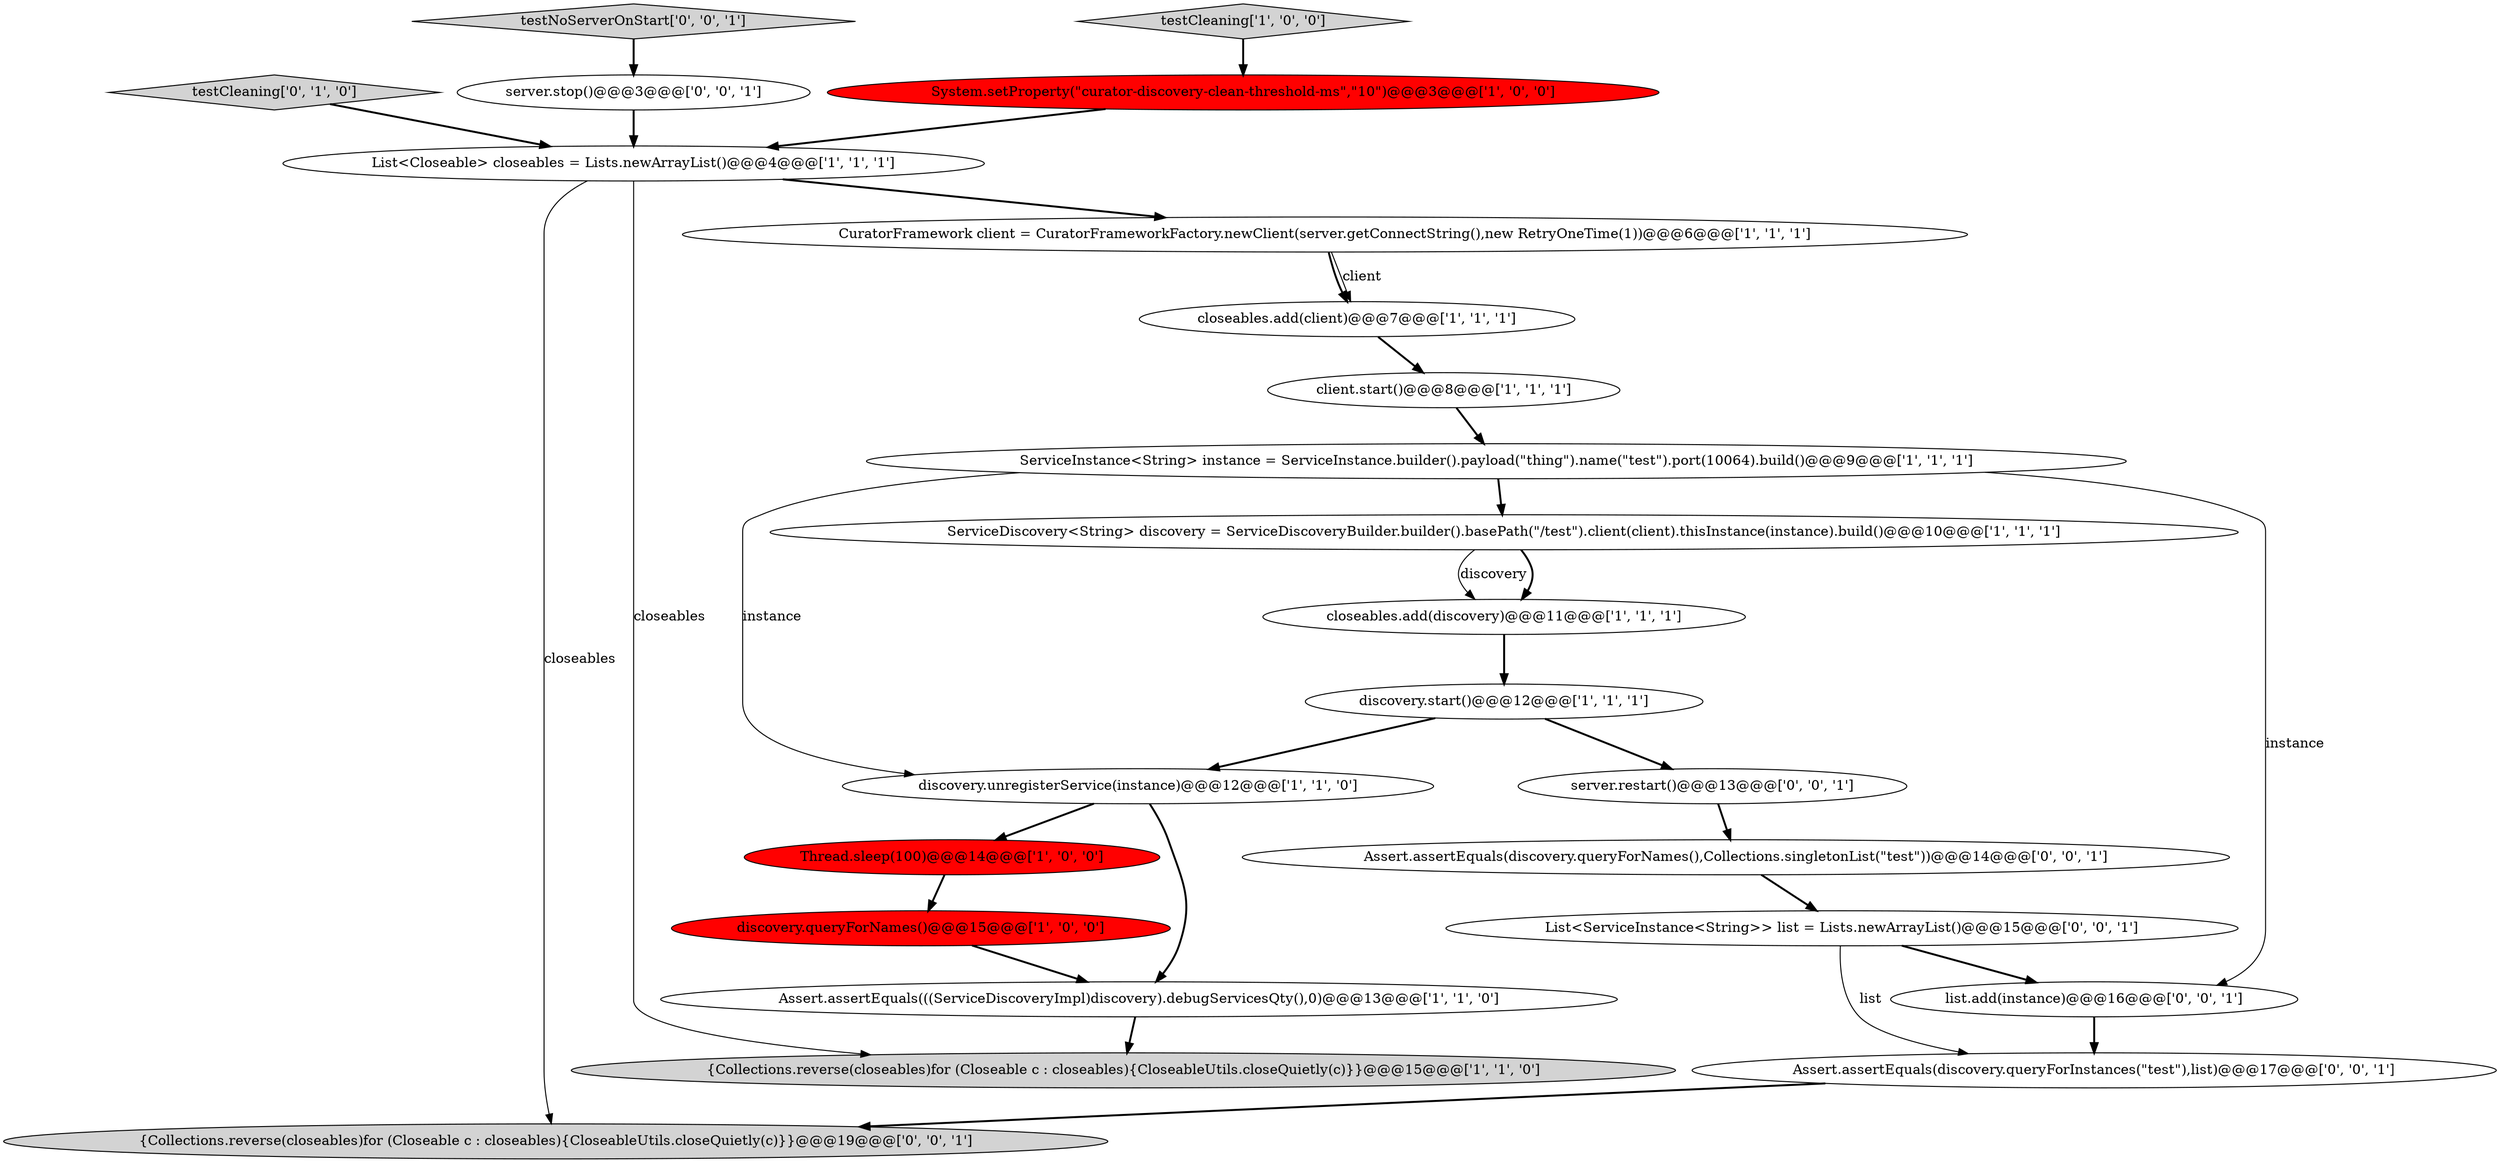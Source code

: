 digraph {
7 [style = filled, label = "client.start()@@@8@@@['1', '1', '1']", fillcolor = white, shape = ellipse image = "AAA0AAABBB1BBB"];
1 [style = filled, label = "discovery.unregisterService(instance)@@@12@@@['1', '1', '0']", fillcolor = white, shape = ellipse image = "AAA0AAABBB1BBB"];
8 [style = filled, label = "ServiceInstance<String> instance = ServiceInstance.builder().payload(\"thing\").name(\"test\").port(10064).build()@@@9@@@['1', '1', '1']", fillcolor = white, shape = ellipse image = "AAA0AAABBB1BBB"];
5 [style = filled, label = "ServiceDiscovery<String> discovery = ServiceDiscoveryBuilder.builder().basePath(\"/test\").client(client).thisInstance(instance).build()@@@10@@@['1', '1', '1']", fillcolor = white, shape = ellipse image = "AAA0AAABBB1BBB"];
13 [style = filled, label = "Assert.assertEquals(((ServiceDiscoveryImpl)discovery).debugServicesQty(),0)@@@13@@@['1', '1', '0']", fillcolor = white, shape = ellipse image = "AAA0AAABBB1BBB"];
15 [style = filled, label = "testCleaning['0', '1', '0']", fillcolor = lightgray, shape = diamond image = "AAA0AAABBB2BBB"];
6 [style = filled, label = "closeables.add(client)@@@7@@@['1', '1', '1']", fillcolor = white, shape = ellipse image = "AAA0AAABBB1BBB"];
14 [style = filled, label = "{Collections.reverse(closeables)for (Closeable c : closeables){CloseableUtils.closeQuietly(c)}}@@@15@@@['1', '1', '0']", fillcolor = lightgray, shape = ellipse image = "AAA0AAABBB1BBB"];
23 [style = filled, label = "Assert.assertEquals(discovery.queryForNames(),Collections.singletonList(\"test\"))@@@14@@@['0', '0', '1']", fillcolor = white, shape = ellipse image = "AAA0AAABBB3BBB"];
16 [style = filled, label = "testNoServerOnStart['0', '0', '1']", fillcolor = lightgray, shape = diamond image = "AAA0AAABBB3BBB"];
4 [style = filled, label = "discovery.start()@@@12@@@['1', '1', '1']", fillcolor = white, shape = ellipse image = "AAA0AAABBB1BBB"];
18 [style = filled, label = "list.add(instance)@@@16@@@['0', '0', '1']", fillcolor = white, shape = ellipse image = "AAA0AAABBB3BBB"];
0 [style = filled, label = "testCleaning['1', '0', '0']", fillcolor = lightgray, shape = diamond image = "AAA0AAABBB1BBB"];
9 [style = filled, label = "discovery.queryForNames()@@@15@@@['1', '0', '0']", fillcolor = red, shape = ellipse image = "AAA1AAABBB1BBB"];
19 [style = filled, label = "{Collections.reverse(closeables)for (Closeable c : closeables){CloseableUtils.closeQuietly(c)}}@@@19@@@['0', '0', '1']", fillcolor = lightgray, shape = ellipse image = "AAA0AAABBB3BBB"];
17 [style = filled, label = "Assert.assertEquals(discovery.queryForInstances(\"test\"),list)@@@17@@@['0', '0', '1']", fillcolor = white, shape = ellipse image = "AAA0AAABBB3BBB"];
20 [style = filled, label = "server.stop()@@@3@@@['0', '0', '1']", fillcolor = white, shape = ellipse image = "AAA0AAABBB3BBB"];
2 [style = filled, label = "closeables.add(discovery)@@@11@@@['1', '1', '1']", fillcolor = white, shape = ellipse image = "AAA0AAABBB1BBB"];
12 [style = filled, label = "List<Closeable> closeables = Lists.newArrayList()@@@4@@@['1', '1', '1']", fillcolor = white, shape = ellipse image = "AAA0AAABBB1BBB"];
3 [style = filled, label = "CuratorFramework client = CuratorFrameworkFactory.newClient(server.getConnectString(),new RetryOneTime(1))@@@6@@@['1', '1', '1']", fillcolor = white, shape = ellipse image = "AAA0AAABBB1BBB"];
10 [style = filled, label = "System.setProperty(\"curator-discovery-clean-threshold-ms\",\"10\")@@@3@@@['1', '0', '0']", fillcolor = red, shape = ellipse image = "AAA1AAABBB1BBB"];
11 [style = filled, label = "Thread.sleep(100)@@@14@@@['1', '0', '0']", fillcolor = red, shape = ellipse image = "AAA1AAABBB1BBB"];
22 [style = filled, label = "server.restart()@@@13@@@['0', '0', '1']", fillcolor = white, shape = ellipse image = "AAA0AAABBB3BBB"];
21 [style = filled, label = "List<ServiceInstance<String>> list = Lists.newArrayList()@@@15@@@['0', '0', '1']", fillcolor = white, shape = ellipse image = "AAA0AAABBB3BBB"];
21->17 [style = solid, label="list"];
18->17 [style = bold, label=""];
3->6 [style = bold, label=""];
7->8 [style = bold, label=""];
11->9 [style = bold, label=""];
2->4 [style = bold, label=""];
22->23 [style = bold, label=""];
1->13 [style = bold, label=""];
17->19 [style = bold, label=""];
21->18 [style = bold, label=""];
3->6 [style = solid, label="client"];
1->11 [style = bold, label=""];
12->14 [style = solid, label="closeables"];
5->2 [style = bold, label=""];
0->10 [style = bold, label=""];
12->19 [style = solid, label="closeables"];
8->18 [style = solid, label="instance"];
8->5 [style = bold, label=""];
23->21 [style = bold, label=""];
5->2 [style = solid, label="discovery"];
10->12 [style = bold, label=""];
20->12 [style = bold, label=""];
4->1 [style = bold, label=""];
12->3 [style = bold, label=""];
15->12 [style = bold, label=""];
8->1 [style = solid, label="instance"];
6->7 [style = bold, label=""];
16->20 [style = bold, label=""];
13->14 [style = bold, label=""];
4->22 [style = bold, label=""];
9->13 [style = bold, label=""];
}
